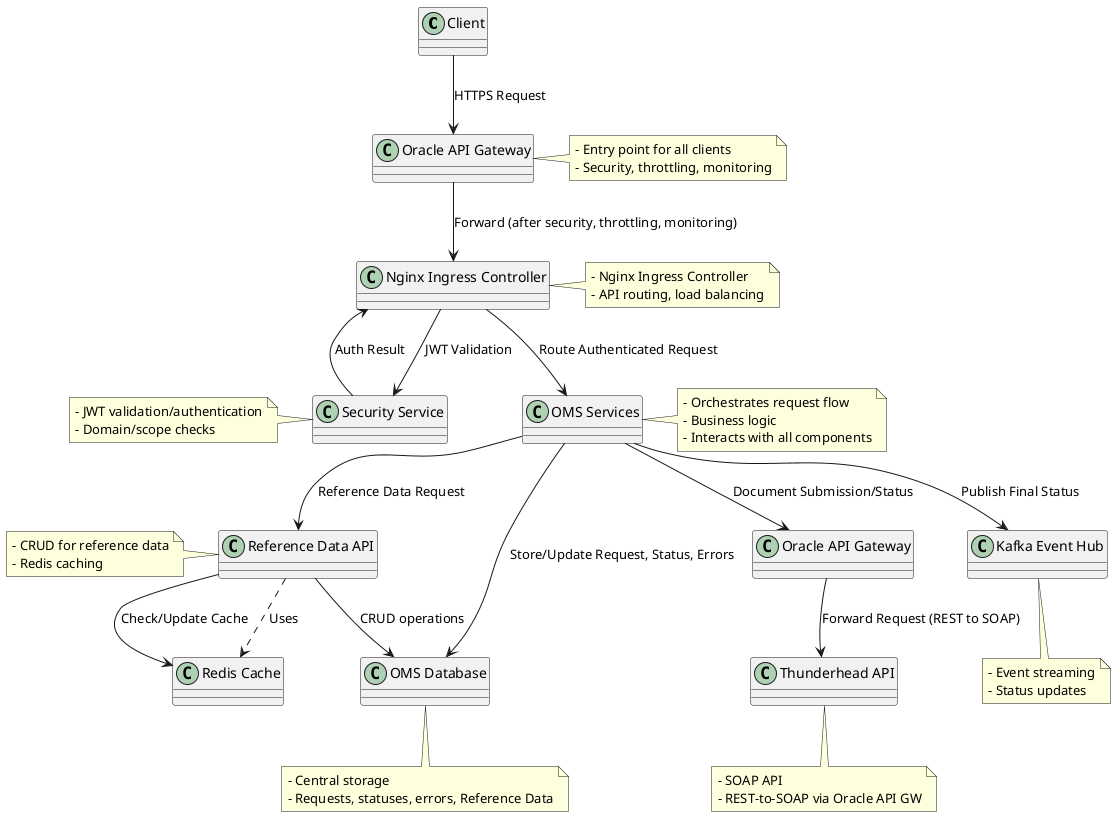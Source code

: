 @startuml
!define RECTANGLE class

RECTANGLE "Client" as Client
RECTANGLE "Oracle API Gateway" as OracleAPIGW
RECTANGLE "Nginx Ingress Controller" as NGINX
RECTANGLE "Security Service" as SecurityService
RECTANGLE "Reference Data API" as RefDataAPI
RECTANGLE "Redis Cache" as Redis
RECTANGLE "Oracle API Gateway" as OracleAPIGWTH
RECTANGLE "Thunderhead API" as ThunderheadAPI
RECTANGLE "OMS Database" as OMSDB
RECTANGLE "OMS Services" as OMSServices
RECTANGLE "Kafka Event Hub" as Kafka

Client --> OracleAPIGW : HTTPS Request
OracleAPIGW --> NGINX : Forward (after security, throttling, monitoring)
NGINX --> SecurityService : JWT Validation
SecurityService --> NGINX : Auth Result
NGINX --> OMSServices : Route Authenticated Request
OMSServices --> RefDataAPI : Reference Data Request
RefDataAPI --> Redis : Check/Update Cache
RefDataAPI --> OMSDB : CRUD operations
OMSServices --> OracleAPIGWTH : Document Submission/Status
OracleAPIGWTH --> ThunderheadAPI : Forward Request (REST to SOAP)
OMSServices --> OMSDB : Store/Update Request, Status, Errors
OMSServices --> Kafka : Publish Final Status

RefDataAPI ..> Redis : Uses

note right of OracleAPIGW
- Entry point for all clients
- Security, throttling, monitoring
end note

note right of NGINX
- Nginx Ingress Controller
- API routing, load balancing
end note

note left of SecurityService
- JWT validation/authentication
- Domain/scope checks
end note

note left of RefDataAPI
- CRUD for reference data
- Redis caching
end note

note bottom of ThunderheadAPI
- SOAP API
- REST-to-SOAP via Oracle API GW
end note

note right of OMSServices
- Orchestrates request flow
- Business logic
- Interacts with all components
end note

note bottom of Kafka
- Event streaming
- Status updates
end note

note bottom of OMSDB
- Central storage
- Requests, statuses, errors, Reference Data
end note

@enduml




